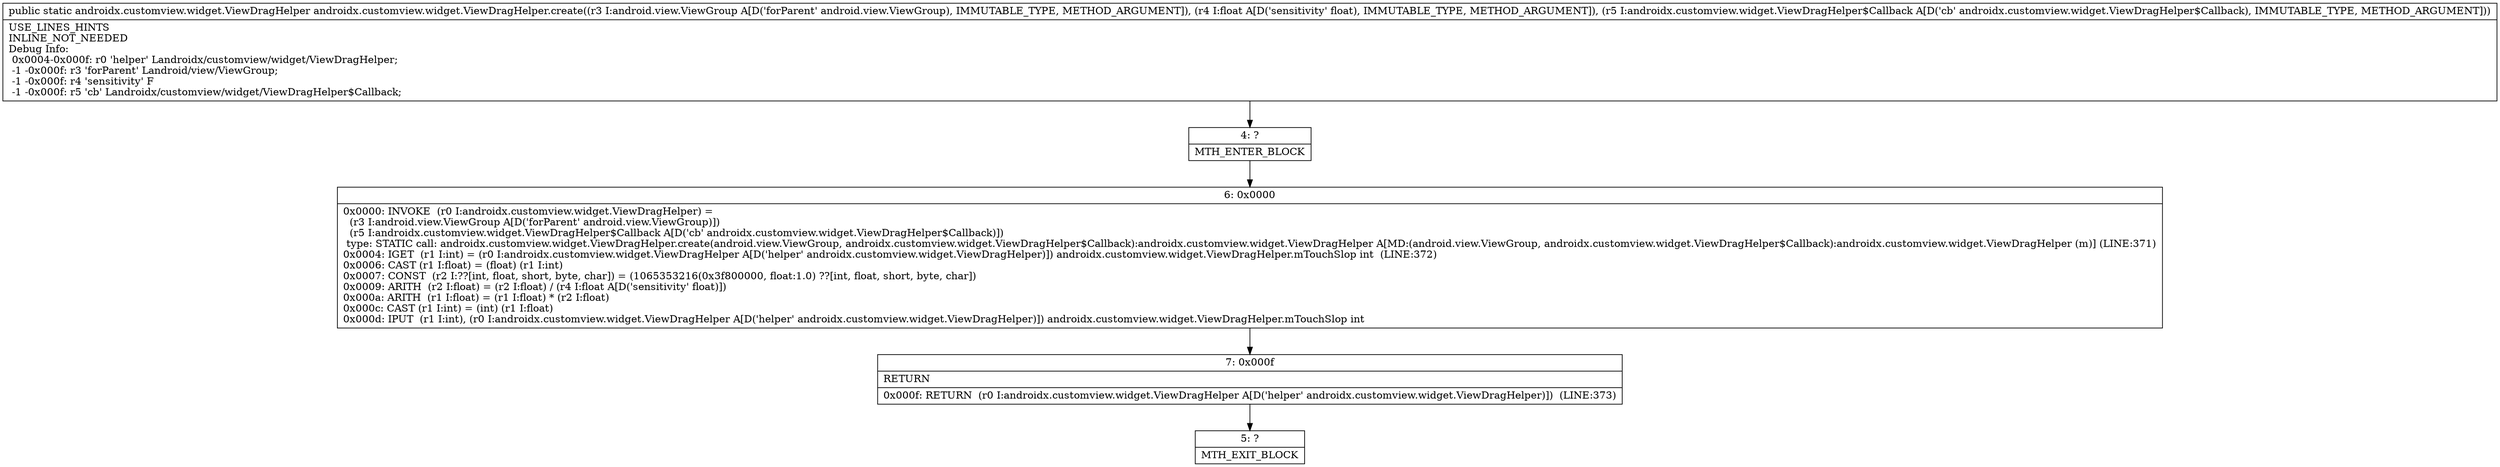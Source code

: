 digraph "CFG forandroidx.customview.widget.ViewDragHelper.create(Landroid\/view\/ViewGroup;FLandroidx\/customview\/widget\/ViewDragHelper$Callback;)Landroidx\/customview\/widget\/ViewDragHelper;" {
Node_4 [shape=record,label="{4\:\ ?|MTH_ENTER_BLOCK\l}"];
Node_6 [shape=record,label="{6\:\ 0x0000|0x0000: INVOKE  (r0 I:androidx.customview.widget.ViewDragHelper) = \l  (r3 I:android.view.ViewGroup A[D('forParent' android.view.ViewGroup)])\l  (r5 I:androidx.customview.widget.ViewDragHelper$Callback A[D('cb' androidx.customview.widget.ViewDragHelper$Callback)])\l type: STATIC call: androidx.customview.widget.ViewDragHelper.create(android.view.ViewGroup, androidx.customview.widget.ViewDragHelper$Callback):androidx.customview.widget.ViewDragHelper A[MD:(android.view.ViewGroup, androidx.customview.widget.ViewDragHelper$Callback):androidx.customview.widget.ViewDragHelper (m)] (LINE:371)\l0x0004: IGET  (r1 I:int) = (r0 I:androidx.customview.widget.ViewDragHelper A[D('helper' androidx.customview.widget.ViewDragHelper)]) androidx.customview.widget.ViewDragHelper.mTouchSlop int  (LINE:372)\l0x0006: CAST (r1 I:float) = (float) (r1 I:int) \l0x0007: CONST  (r2 I:??[int, float, short, byte, char]) = (1065353216(0x3f800000, float:1.0) ??[int, float, short, byte, char]) \l0x0009: ARITH  (r2 I:float) = (r2 I:float) \/ (r4 I:float A[D('sensitivity' float)]) \l0x000a: ARITH  (r1 I:float) = (r1 I:float) * (r2 I:float) \l0x000c: CAST (r1 I:int) = (int) (r1 I:float) \l0x000d: IPUT  (r1 I:int), (r0 I:androidx.customview.widget.ViewDragHelper A[D('helper' androidx.customview.widget.ViewDragHelper)]) androidx.customview.widget.ViewDragHelper.mTouchSlop int \l}"];
Node_7 [shape=record,label="{7\:\ 0x000f|RETURN\l|0x000f: RETURN  (r0 I:androidx.customview.widget.ViewDragHelper A[D('helper' androidx.customview.widget.ViewDragHelper)])  (LINE:373)\l}"];
Node_5 [shape=record,label="{5\:\ ?|MTH_EXIT_BLOCK\l}"];
MethodNode[shape=record,label="{public static androidx.customview.widget.ViewDragHelper androidx.customview.widget.ViewDragHelper.create((r3 I:android.view.ViewGroup A[D('forParent' android.view.ViewGroup), IMMUTABLE_TYPE, METHOD_ARGUMENT]), (r4 I:float A[D('sensitivity' float), IMMUTABLE_TYPE, METHOD_ARGUMENT]), (r5 I:androidx.customview.widget.ViewDragHelper$Callback A[D('cb' androidx.customview.widget.ViewDragHelper$Callback), IMMUTABLE_TYPE, METHOD_ARGUMENT]))  | USE_LINES_HINTS\lINLINE_NOT_NEEDED\lDebug Info:\l  0x0004\-0x000f: r0 'helper' Landroidx\/customview\/widget\/ViewDragHelper;\l  \-1 \-0x000f: r3 'forParent' Landroid\/view\/ViewGroup;\l  \-1 \-0x000f: r4 'sensitivity' F\l  \-1 \-0x000f: r5 'cb' Landroidx\/customview\/widget\/ViewDragHelper$Callback;\l}"];
MethodNode -> Node_4;Node_4 -> Node_6;
Node_6 -> Node_7;
Node_7 -> Node_5;
}


